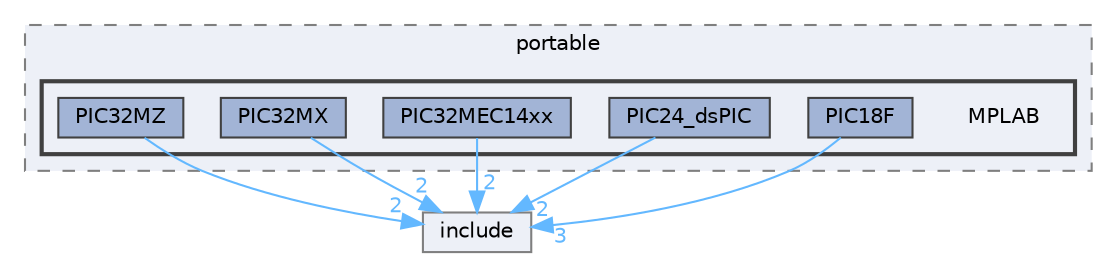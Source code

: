 digraph "D:/Projects/Raspberrypi_pico/pico_freertos_final/freertos_pico2/pico_freertos/FreeRTOS-Kernel/portable/MPLAB"
{
 // LATEX_PDF_SIZE
  bgcolor="transparent";
  edge [fontname=Helvetica,fontsize=10,labelfontname=Helvetica,labelfontsize=10];
  node [fontname=Helvetica,fontsize=10,shape=box,height=0.2,width=0.4];
  compound=true
  subgraph clusterdir_2901950e674b11bd625d37cd8c5cecca {
    graph [ bgcolor="#edf0f7", pencolor="grey50", label="portable", fontname=Helvetica,fontsize=10 style="filled,dashed", URL="dir_2901950e674b11bd625d37cd8c5cecca.html",tooltip=""]
  subgraph clusterdir_7c52978c89e9f30ed23d783e5fa764cc {
    graph [ bgcolor="#edf0f7", pencolor="grey25", label="", fontname=Helvetica,fontsize=10 style="filled,bold", URL="dir_7c52978c89e9f30ed23d783e5fa764cc.html",tooltip=""]
    dir_7c52978c89e9f30ed23d783e5fa764cc [shape=plaintext, label="MPLAB"];
  dir_b26544c22cbd177e53412c79d118c280 [label="PIC18F", fillcolor="#a2b4d6", color="grey25", style="filled", URL="dir_b26544c22cbd177e53412c79d118c280.html",tooltip=""];
  dir_c1fd2a0d748dd6d9ef2a57df31281c38 [label="PIC24_dsPIC", fillcolor="#a2b4d6", color="grey25", style="filled", URL="dir_c1fd2a0d748dd6d9ef2a57df31281c38.html",tooltip=""];
  dir_6694e464c553f67356bf148f1bcb00fa [label="PIC32MEC14xx", fillcolor="#a2b4d6", color="grey25", style="filled", URL="dir_6694e464c553f67356bf148f1bcb00fa.html",tooltip=""];
  dir_3bd5f0cde586ab49e1a85cc8621439ea [label="PIC32MX", fillcolor="#a2b4d6", color="grey25", style="filled", URL="dir_3bd5f0cde586ab49e1a85cc8621439ea.html",tooltip=""];
  dir_925b09bd34b01eafbccbf7e2db969340 [label="PIC32MZ", fillcolor="#a2b4d6", color="grey25", style="filled", URL="dir_925b09bd34b01eafbccbf7e2db969340.html",tooltip=""];
  }
  }
  dir_c69ece34c3f150cb2c6f1098178b172a [label="include", fillcolor="#edf0f7", color="grey50", style="filled", URL="dir_c69ece34c3f150cb2c6f1098178b172a.html",tooltip=""];
  dir_b26544c22cbd177e53412c79d118c280->dir_c69ece34c3f150cb2c6f1098178b172a [headlabel="3", labeldistance=1.5 headhref="dir_000177_000125.html" href="dir_000177_000125.html" color="steelblue1" fontcolor="steelblue1"];
  dir_c1fd2a0d748dd6d9ef2a57df31281c38->dir_c69ece34c3f150cb2c6f1098178b172a [headlabel="2", labeldistance=1.5 headhref="dir_000178_000125.html" href="dir_000178_000125.html" color="steelblue1" fontcolor="steelblue1"];
  dir_6694e464c553f67356bf148f1bcb00fa->dir_c69ece34c3f150cb2c6f1098178b172a [headlabel="2", labeldistance=1.5 headhref="dir_000179_000125.html" href="dir_000179_000125.html" color="steelblue1" fontcolor="steelblue1"];
  dir_3bd5f0cde586ab49e1a85cc8621439ea->dir_c69ece34c3f150cb2c6f1098178b172a [headlabel="2", labeldistance=1.5 headhref="dir_000180_000125.html" href="dir_000180_000125.html" color="steelblue1" fontcolor="steelblue1"];
  dir_925b09bd34b01eafbccbf7e2db969340->dir_c69ece34c3f150cb2c6f1098178b172a [headlabel="2", labeldistance=1.5 headhref="dir_000181_000125.html" href="dir_000181_000125.html" color="steelblue1" fontcolor="steelblue1"];
}
